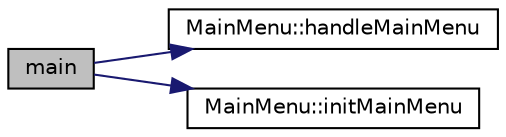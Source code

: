 digraph "main"
{
 // INTERACTIVE_SVG=YES
  edge [fontname="Helvetica",fontsize="10",labelfontname="Helvetica",labelfontsize="10"];
  node [fontname="Helvetica",fontsize="10",shape=record];
  rankdir="LR";
  Node0 [label="main",height=0.2,width=0.4,color="black", fillcolor="grey75", style="filled", fontcolor="black"];
  Node0 -> Node1 [color="midnightblue",fontsize="10",style="solid",fontname="Helvetica"];
  Node1 [label="MainMenu::handleMainMenu",height=0.2,width=0.4,color="black", fillcolor="white", style="filled",URL="$class_main_menu.html#ab849dbe0f56adfed51f58e80a536c5f8",tooltip="this function is called from the main game loop "];
  Node0 -> Node2 [color="midnightblue",fontsize="10",style="solid",fontname="Helvetica"];
  Node2 [label="MainMenu::initMainMenu",height=0.2,width=0.4,color="black", fillcolor="white", style="filled",URL="$class_main_menu.html#a3c15af2faff50d642ab6920e2fdcd297",tooltip="initializing MainMenu "];
}
